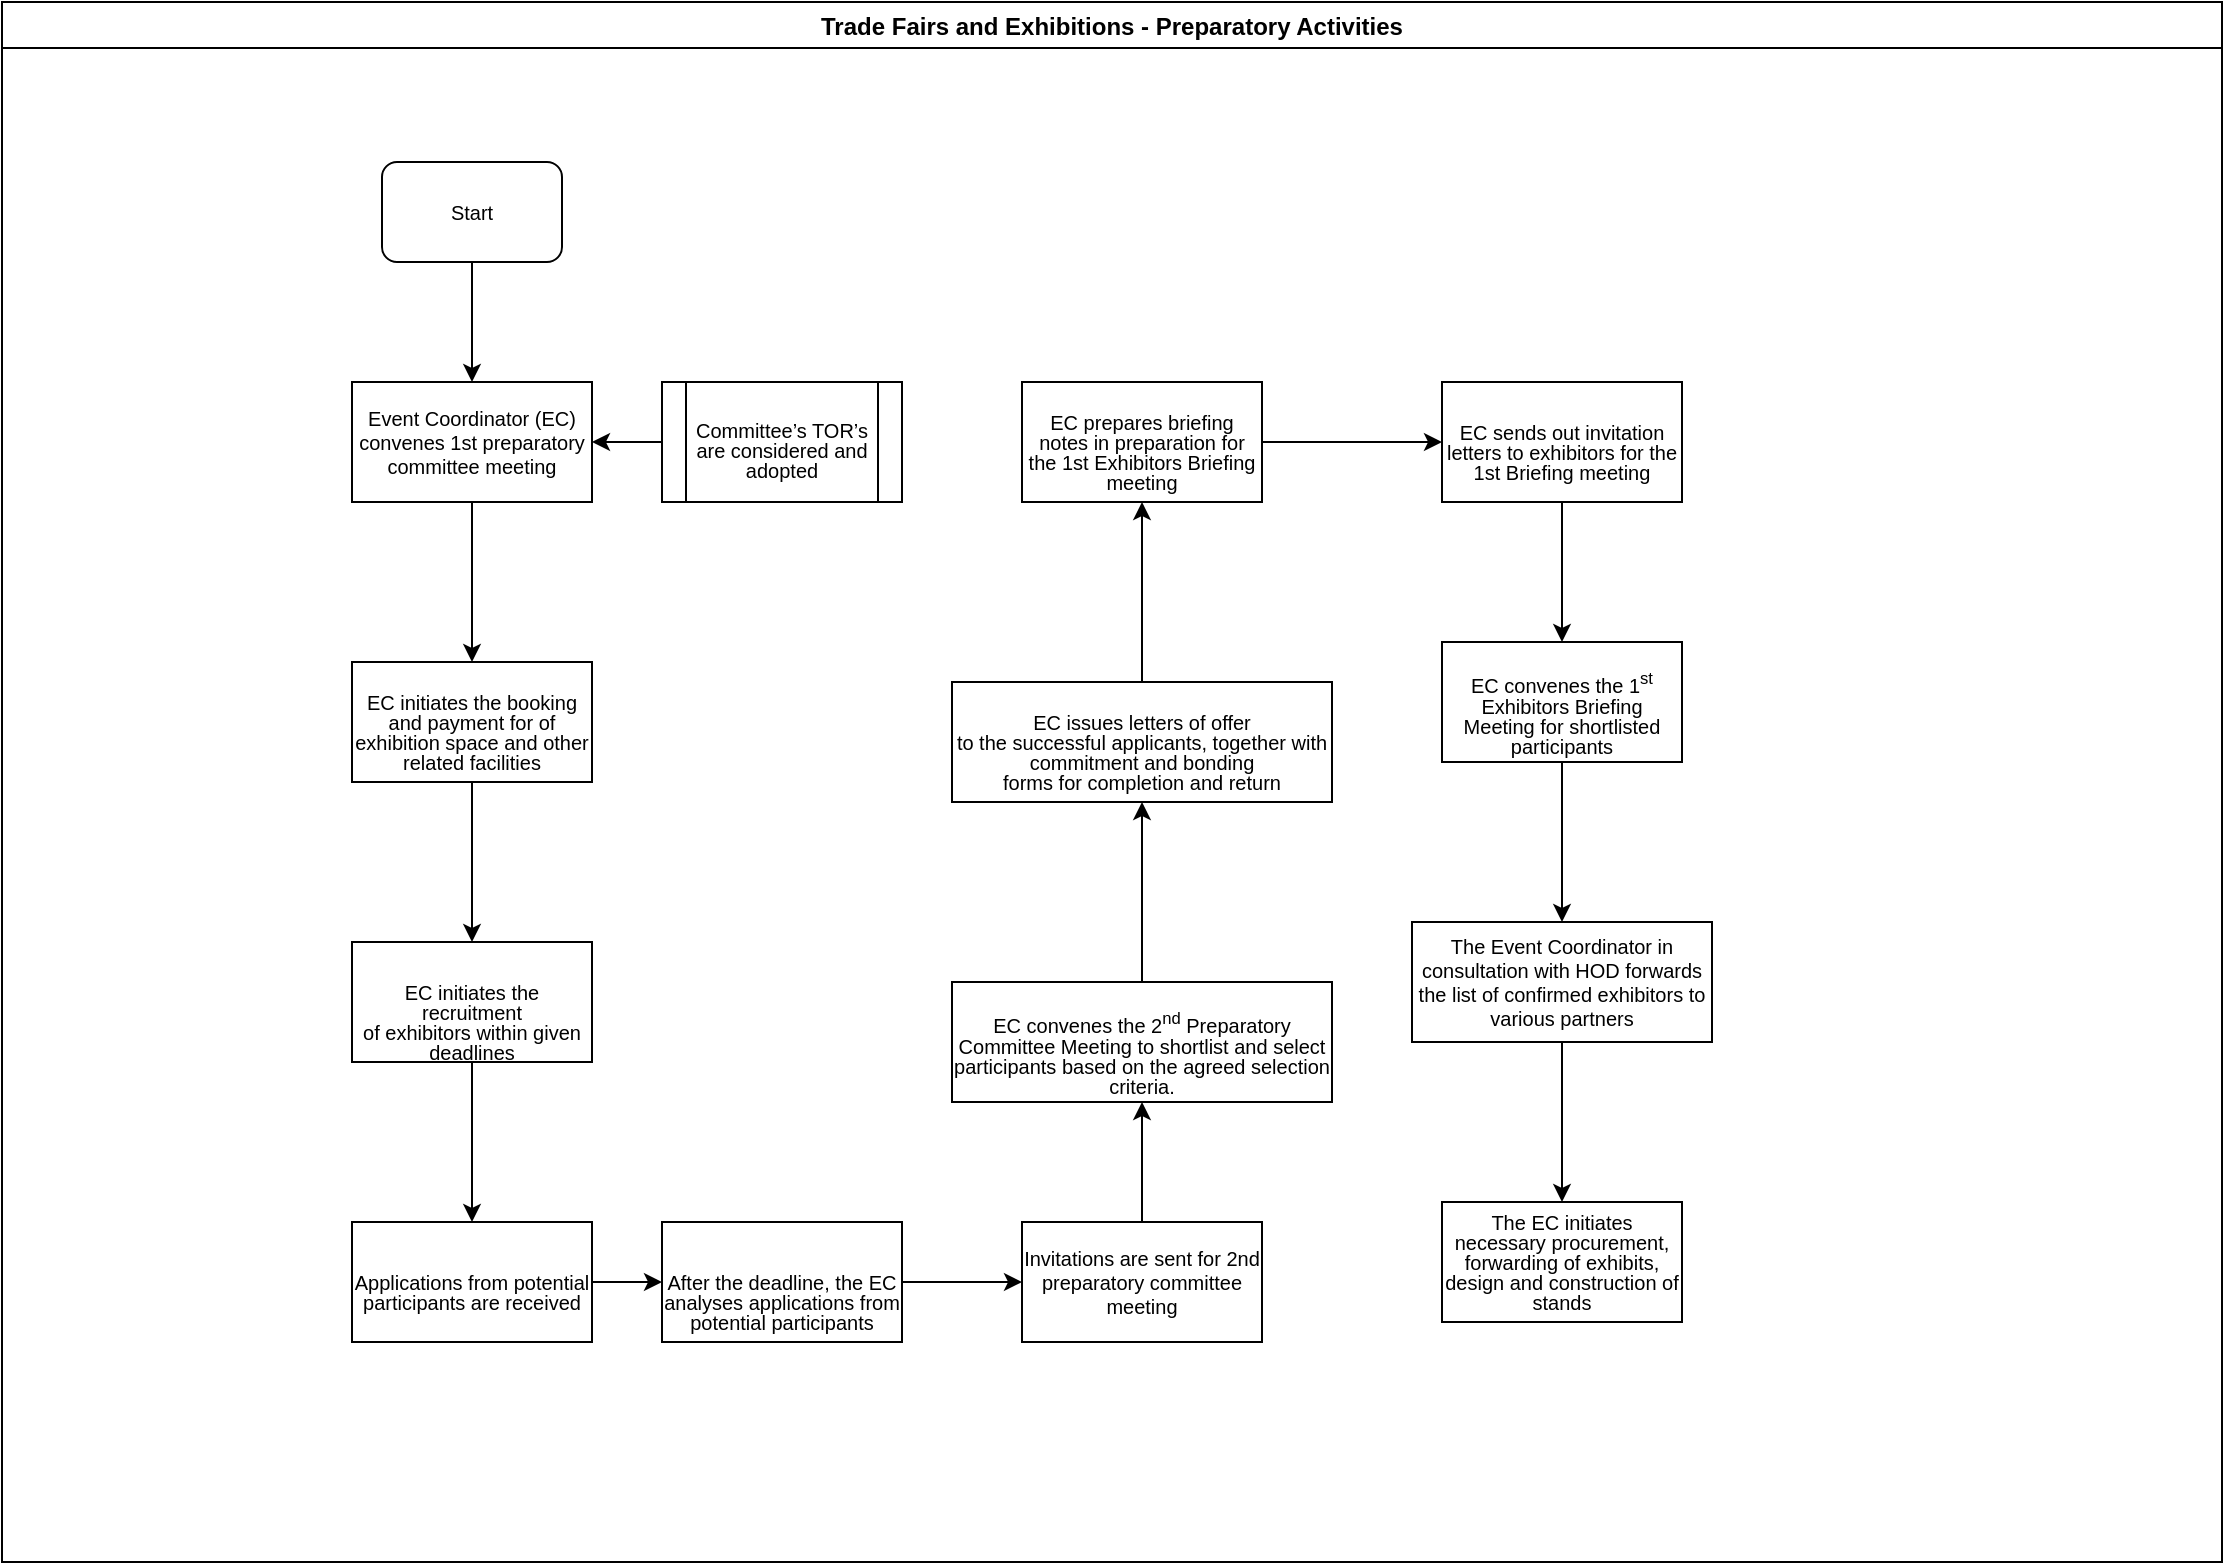 <mxfile version="13.7.1" type="github">
  <diagram id="VyclkDzrTjf0wuCmbSBq" name="Page-1">
    <mxGraphModel dx="910" dy="487" grid="1" gridSize="10" guides="1" tooltips="1" connect="1" arrows="1" fold="1" page="1" pageScale="1" pageWidth="1169" pageHeight="827" math="0" shadow="0">
      <root>
        <mxCell id="0" />
        <mxCell id="1" parent="0" />
        <mxCell id="BOvM9oNE_HO5xxUdQuAv-1" value="Trade Fairs and Exhibitions - Preparatory Activities" style="swimlane;" vertex="1" parent="1">
          <mxGeometry x="10" y="20" width="1110" height="780" as="geometry" />
        </mxCell>
        <mxCell id="BOvM9oNE_HO5xxUdQuAv-2" value="Start" style="rounded=1;whiteSpace=wrap;html=1;fontSize=10;" vertex="1" parent="BOvM9oNE_HO5xxUdQuAv-1">
          <mxGeometry x="190" y="80" width="90" height="50" as="geometry" />
        </mxCell>
        <mxCell id="BOvM9oNE_HO5xxUdQuAv-5" value="Event Coordinator (EC) convenes 1st preparatory committee meeting" style="rounded=0;whiteSpace=wrap;html=1;fontSize=10;" vertex="1" parent="BOvM9oNE_HO5xxUdQuAv-1">
          <mxGeometry x="175" y="190" width="120" height="60" as="geometry" />
        </mxCell>
        <mxCell id="BOvM9oNE_HO5xxUdQuAv-4" value="" style="edgeStyle=orthogonalEdgeStyle;rounded=0;orthogonalLoop=1;jettySize=auto;html=1;entryX=0.5;entryY=0;entryDx=0;entryDy=0;" edge="1" parent="BOvM9oNE_HO5xxUdQuAv-1" source="BOvM9oNE_HO5xxUdQuAv-2" target="BOvM9oNE_HO5xxUdQuAv-5">
          <mxGeometry relative="1" as="geometry">
            <mxPoint x="235" y="195" as="targetPoint" />
          </mxGeometry>
        </mxCell>
        <mxCell id="BOvM9oNE_HO5xxUdQuAv-8" value="" style="edgeStyle=orthogonalEdgeStyle;rounded=0;orthogonalLoop=1;jettySize=auto;html=1;fontSize=10;entryX=1;entryY=0.5;entryDx=0;entryDy=0;exitX=0;exitY=0.5;exitDx=0;exitDy=0;" edge="1" parent="BOvM9oNE_HO5xxUdQuAv-1" source="BOvM9oNE_HO5xxUdQuAv-9" target="BOvM9oNE_HO5xxUdQuAv-5">
          <mxGeometry relative="1" as="geometry">
            <mxPoint x="380" y="220" as="sourcePoint" />
            <mxPoint x="290" y="220" as="targetPoint" />
          </mxGeometry>
        </mxCell>
        <mxCell id="BOvM9oNE_HO5xxUdQuAv-9" value="&lt;p style=&quot;margin-bottom: 0in ; line-height: 100%&quot;&gt;&lt;br/&gt;&lt;font face=&quot;Arial, serif&quot;&gt;Committee’s TOR’s are considered and&lt;br/&gt;adopted&lt;/font&gt;&lt;/p&gt;&lt;br/&gt;" style="shape=process;whiteSpace=wrap;html=1;backgroundOutline=1;fontSize=10;" vertex="1" parent="BOvM9oNE_HO5xxUdQuAv-1">
          <mxGeometry x="330" y="190" width="120" height="60" as="geometry" />
        </mxCell>
        <mxCell id="BOvM9oNE_HO5xxUdQuAv-16" value="&lt;p style=&quot;margin-bottom: 0in ; line-height: 100%&quot;&gt;&lt;br&gt;&lt;font face=&quot;Arial, serif&quot;&gt;After the deadline, the EC&lt;br&gt;analyses applications from potential participants&lt;/font&gt;&lt;/p&gt;" style="whiteSpace=wrap;html=1;rounded=0;fontSize=10;" vertex="1" parent="BOvM9oNE_HO5xxUdQuAv-1">
          <mxGeometry x="330" y="610" width="120" height="60" as="geometry" />
        </mxCell>
        <mxCell id="BOvM9oNE_HO5xxUdQuAv-18" value="Invitations are sent for 2nd preparatory committee meeting" style="whiteSpace=wrap;html=1;rounded=0;fontSize=10;" vertex="1" parent="BOvM9oNE_HO5xxUdQuAv-1">
          <mxGeometry x="510" y="610" width="120" height="60" as="geometry" />
        </mxCell>
        <mxCell id="BOvM9oNE_HO5xxUdQuAv-19" value="" style="edgeStyle=orthogonalEdgeStyle;rounded=0;orthogonalLoop=1;jettySize=auto;html=1;fontSize=10;" edge="1" parent="BOvM9oNE_HO5xxUdQuAv-1" source="BOvM9oNE_HO5xxUdQuAv-16" target="BOvM9oNE_HO5xxUdQuAv-18">
          <mxGeometry relative="1" as="geometry" />
        </mxCell>
        <mxCell id="BOvM9oNE_HO5xxUdQuAv-20" value="&lt;p style=&quot;margin-bottom: 0in ; line-height: 100%&quot;&gt;&lt;font face=&quot;Arial, serif&quot;&gt;EC convenes the &lt;/font&gt;&lt;font face=&quot;Arial, serif&quot;&gt;2&lt;/font&gt;&lt;sup&gt;&lt;font face=&quot;Arial, serif&quot;&gt;nd&lt;/font&gt;&lt;/sup&gt;&lt;font face=&quot;Arial, serif&quot;&gt; Preparatory Committee Meeting&lt;/font&gt;&lt;font face=&quot;Arial, serif&quot;&gt; to shortlist and select participants based on the agreed selection criteria.&lt;/font&gt;&lt;/p&gt;" style="whiteSpace=wrap;html=1;rounded=0;fontSize=10;" vertex="1" parent="BOvM9oNE_HO5xxUdQuAv-1">
          <mxGeometry x="475" y="490" width="190" height="60" as="geometry" />
        </mxCell>
        <mxCell id="BOvM9oNE_HO5xxUdQuAv-21" value="" style="edgeStyle=orthogonalEdgeStyle;rounded=0;orthogonalLoop=1;jettySize=auto;html=1;fontSize=10;" edge="1" parent="BOvM9oNE_HO5xxUdQuAv-1" source="BOvM9oNE_HO5xxUdQuAv-18" target="BOvM9oNE_HO5xxUdQuAv-20">
          <mxGeometry relative="1" as="geometry" />
        </mxCell>
        <mxCell id="BOvM9oNE_HO5xxUdQuAv-24" value="&lt;p style=&quot;margin-bottom: 0in ; line-height: 100%&quot;&gt;&lt;font face=&quot;Arial, serif&quot;&gt;EC prepares briefing notes in preparation for the 1st Exhibitors Briefing meeting&lt;/font&gt;&lt;/p&gt;" style="whiteSpace=wrap;html=1;rounded=0;fontSize=10;" vertex="1" parent="BOvM9oNE_HO5xxUdQuAv-1">
          <mxGeometry x="510" y="190" width="120" height="60" as="geometry" />
        </mxCell>
        <mxCell id="BOvM9oNE_HO5xxUdQuAv-22" value="&lt;p style=&quot;margin-bottom: 0in ; line-height: 100%&quot;&gt;&lt;font face=&quot;Arial, serif&quot;&gt;EC issues letters of offer&lt;br&gt;to the successful applicants, together with commitment and bonding&lt;br&gt;forms for completion and return&lt;/font&gt;&lt;/p&gt;" style="whiteSpace=wrap;html=1;rounded=0;fontSize=10;" vertex="1" parent="BOvM9oNE_HO5xxUdQuAv-1">
          <mxGeometry x="475" y="340" width="190" height="60" as="geometry" />
        </mxCell>
        <mxCell id="BOvM9oNE_HO5xxUdQuAv-23" value="" style="edgeStyle=orthogonalEdgeStyle;rounded=0;orthogonalLoop=1;jettySize=auto;html=1;fontSize=10;" edge="1" parent="BOvM9oNE_HO5xxUdQuAv-1" source="BOvM9oNE_HO5xxUdQuAv-20" target="BOvM9oNE_HO5xxUdQuAv-22">
          <mxGeometry relative="1" as="geometry" />
        </mxCell>
        <mxCell id="BOvM9oNE_HO5xxUdQuAv-25" value="" style="edgeStyle=orthogonalEdgeStyle;rounded=0;orthogonalLoop=1;jettySize=auto;html=1;fontSize=10;" edge="1" parent="BOvM9oNE_HO5xxUdQuAv-1" source="BOvM9oNE_HO5xxUdQuAv-22" target="BOvM9oNE_HO5xxUdQuAv-24">
          <mxGeometry relative="1" as="geometry" />
        </mxCell>
        <mxCell id="BOvM9oNE_HO5xxUdQuAv-26" value="&lt;p style=&quot;margin-bottom: 0in ; line-height: 100%&quot;&gt;&lt;font face=&quot;Arial, serif&quot;&gt;EC sends out invitation letters to exhibitors for the 1st Briefing meeting&lt;/font&gt;&lt;/p&gt;" style="whiteSpace=wrap;html=1;rounded=0;fontSize=10;" vertex="1" parent="BOvM9oNE_HO5xxUdQuAv-1">
          <mxGeometry x="720" y="190" width="120" height="60" as="geometry" />
        </mxCell>
        <mxCell id="BOvM9oNE_HO5xxUdQuAv-27" value="" style="edgeStyle=orthogonalEdgeStyle;rounded=0;orthogonalLoop=1;jettySize=auto;html=1;fontSize=10;" edge="1" parent="BOvM9oNE_HO5xxUdQuAv-1" source="BOvM9oNE_HO5xxUdQuAv-24" target="BOvM9oNE_HO5xxUdQuAv-26">
          <mxGeometry relative="1" as="geometry" />
        </mxCell>
        <mxCell id="BOvM9oNE_HO5xxUdQuAv-28" value="&lt;p style=&quot;margin-bottom: 0in ; line-height: 100%&quot;&gt;&lt;font face=&quot;Arial, serif&quot;&gt;EC convenes the &lt;/font&gt;&lt;font face=&quot;Arial, serif&quot;&gt;1&lt;/font&gt;&lt;sup&gt;&lt;font face=&quot;Arial, serif&quot;&gt;st&lt;/font&gt;&lt;/sup&gt;&lt;font face=&quot;Arial, serif&quot;&gt; Exhibitors Briefing Meeting&lt;/font&gt;&lt;font face=&quot;Arial, serif&quot;&gt; for shortlisted participants&lt;/font&gt;&lt;/p&gt;" style="whiteSpace=wrap;html=1;rounded=0;fontSize=10;" vertex="1" parent="BOvM9oNE_HO5xxUdQuAv-1">
          <mxGeometry x="720" y="320" width="120" height="60" as="geometry" />
        </mxCell>
        <mxCell id="BOvM9oNE_HO5xxUdQuAv-29" value="" style="edgeStyle=orthogonalEdgeStyle;rounded=0;orthogonalLoop=1;jettySize=auto;html=1;fontSize=10;" edge="1" parent="BOvM9oNE_HO5xxUdQuAv-1" source="BOvM9oNE_HO5xxUdQuAv-26" target="BOvM9oNE_HO5xxUdQuAv-28">
          <mxGeometry relative="1" as="geometry" />
        </mxCell>
        <mxCell id="BOvM9oNE_HO5xxUdQuAv-32" value="&lt;p style=&quot;margin-bottom: 0.19in ; line-height: 100% ; font-size: 10px&quot; lang=&quot;en-US&quot;&gt;&lt;br style=&quot;font-size: 10px&quot;&gt;&lt;font style=&quot;font-size: 10px&quot; face=&quot;Times New Roman, serif&quot;&gt;&lt;font style=&quot;font-size: 10px&quot;&gt;&lt;font style=&quot;font-size: 10px&quot; face=&quot;Arial, serif&quot;&gt;&lt;font style=&quot;font-size: 10px&quot;&gt;The EC initiates necessary procurement, forwarding of exhibits, design and construction of stands&lt;/font&gt;&lt;/font&gt;&lt;/font&gt;&lt;/font&gt;&lt;br style=&quot;font-size: 10px&quot;&gt;&lt;/p&gt;" style="whiteSpace=wrap;html=1;rounded=0;fontSize=10;" vertex="1" parent="BOvM9oNE_HO5xxUdQuAv-1">
          <mxGeometry x="720" y="600" width="120" height="60" as="geometry" />
        </mxCell>
        <mxCell id="BOvM9oNE_HO5xxUdQuAv-13" value="" style="edgeStyle=orthogonalEdgeStyle;rounded=0;orthogonalLoop=1;jettySize=auto;html=1;fontSize=10;" edge="1" parent="1" source="BOvM9oNE_HO5xxUdQuAv-10" target="BOvM9oNE_HO5xxUdQuAv-12">
          <mxGeometry relative="1" as="geometry" />
        </mxCell>
        <mxCell id="BOvM9oNE_HO5xxUdQuAv-10" value="&lt;p style=&quot;margin-bottom: 0in ; line-height: 100%&quot;&gt;&lt;font face=&quot;Arial, serif&quot;&gt;EC initiates the booking and payment for  of exhibition space and other related facilities&lt;/font&gt;&lt;/p&gt;" style="whiteSpace=wrap;html=1;rounded=0;fontSize=10;" vertex="1" parent="1">
          <mxGeometry x="185" y="350" width="120" height="60" as="geometry" />
        </mxCell>
        <mxCell id="BOvM9oNE_HO5xxUdQuAv-11" value="" style="edgeStyle=orthogonalEdgeStyle;rounded=0;orthogonalLoop=1;jettySize=auto;html=1;fontSize=10;" edge="1" parent="1" source="BOvM9oNE_HO5xxUdQuAv-5" target="BOvM9oNE_HO5xxUdQuAv-10">
          <mxGeometry relative="1" as="geometry" />
        </mxCell>
        <mxCell id="BOvM9oNE_HO5xxUdQuAv-15" value="" style="edgeStyle=orthogonalEdgeStyle;rounded=0;orthogonalLoop=1;jettySize=auto;html=1;fontSize=10;" edge="1" parent="1" source="BOvM9oNE_HO5xxUdQuAv-12" target="BOvM9oNE_HO5xxUdQuAv-14">
          <mxGeometry relative="1" as="geometry" />
        </mxCell>
        <mxCell id="BOvM9oNE_HO5xxUdQuAv-12" value="&lt;p style=&quot;margin-bottom: 0in ; line-height: 100%&quot;&gt;&lt;br&gt;&lt;font face=&quot;Arial, serif&quot;&gt;EC initiates the recruitment&lt;br&gt;of exhibitors within given deadlines&lt;/font&gt;&lt;/p&gt;" style="whiteSpace=wrap;html=1;rounded=0;fontSize=10;" vertex="1" parent="1">
          <mxGeometry x="185" y="490" width="120" height="60" as="geometry" />
        </mxCell>
        <mxCell id="BOvM9oNE_HO5xxUdQuAv-17" value="" style="edgeStyle=orthogonalEdgeStyle;rounded=0;orthogonalLoop=1;jettySize=auto;html=1;fontSize=10;" edge="1" parent="1" source="BOvM9oNE_HO5xxUdQuAv-14" target="BOvM9oNE_HO5xxUdQuAv-16">
          <mxGeometry relative="1" as="geometry" />
        </mxCell>
        <mxCell id="BOvM9oNE_HO5xxUdQuAv-14" value="&lt;p style=&quot;margin-bottom: 0in ; line-height: 100%&quot;&gt;&lt;font face=&quot;Arial, serif&quot;&gt;Applications from potential participants are received&lt;/font&gt;&lt;/p&gt;" style="whiteSpace=wrap;html=1;rounded=0;fontSize=10;" vertex="1" parent="1">
          <mxGeometry x="185" y="630" width="120" height="60" as="geometry" />
        </mxCell>
        <mxCell id="BOvM9oNE_HO5xxUdQuAv-31" value="" style="edgeStyle=orthogonalEdgeStyle;rounded=0;orthogonalLoop=1;jettySize=auto;html=1;fontSize=10;" edge="1" parent="1" source="BOvM9oNE_HO5xxUdQuAv-28" target="BOvM9oNE_HO5xxUdQuAv-30">
          <mxGeometry relative="1" as="geometry" />
        </mxCell>
        <mxCell id="BOvM9oNE_HO5xxUdQuAv-33" value="" style="edgeStyle=orthogonalEdgeStyle;rounded=0;orthogonalLoop=1;jettySize=auto;html=1;fontSize=10;" edge="1" parent="1" source="BOvM9oNE_HO5xxUdQuAv-30" target="BOvM9oNE_HO5xxUdQuAv-32">
          <mxGeometry relative="1" as="geometry" />
        </mxCell>
        <mxCell id="BOvM9oNE_HO5xxUdQuAv-30" value="The Event Coordinator in consultation with HOD forwards the list of confirmed exhibitors to various partners" style="whiteSpace=wrap;html=1;rounded=0;fontSize=10;" vertex="1" parent="1">
          <mxGeometry x="715" y="480" width="150" height="60" as="geometry" />
        </mxCell>
      </root>
    </mxGraphModel>
  </diagram>
</mxfile>

